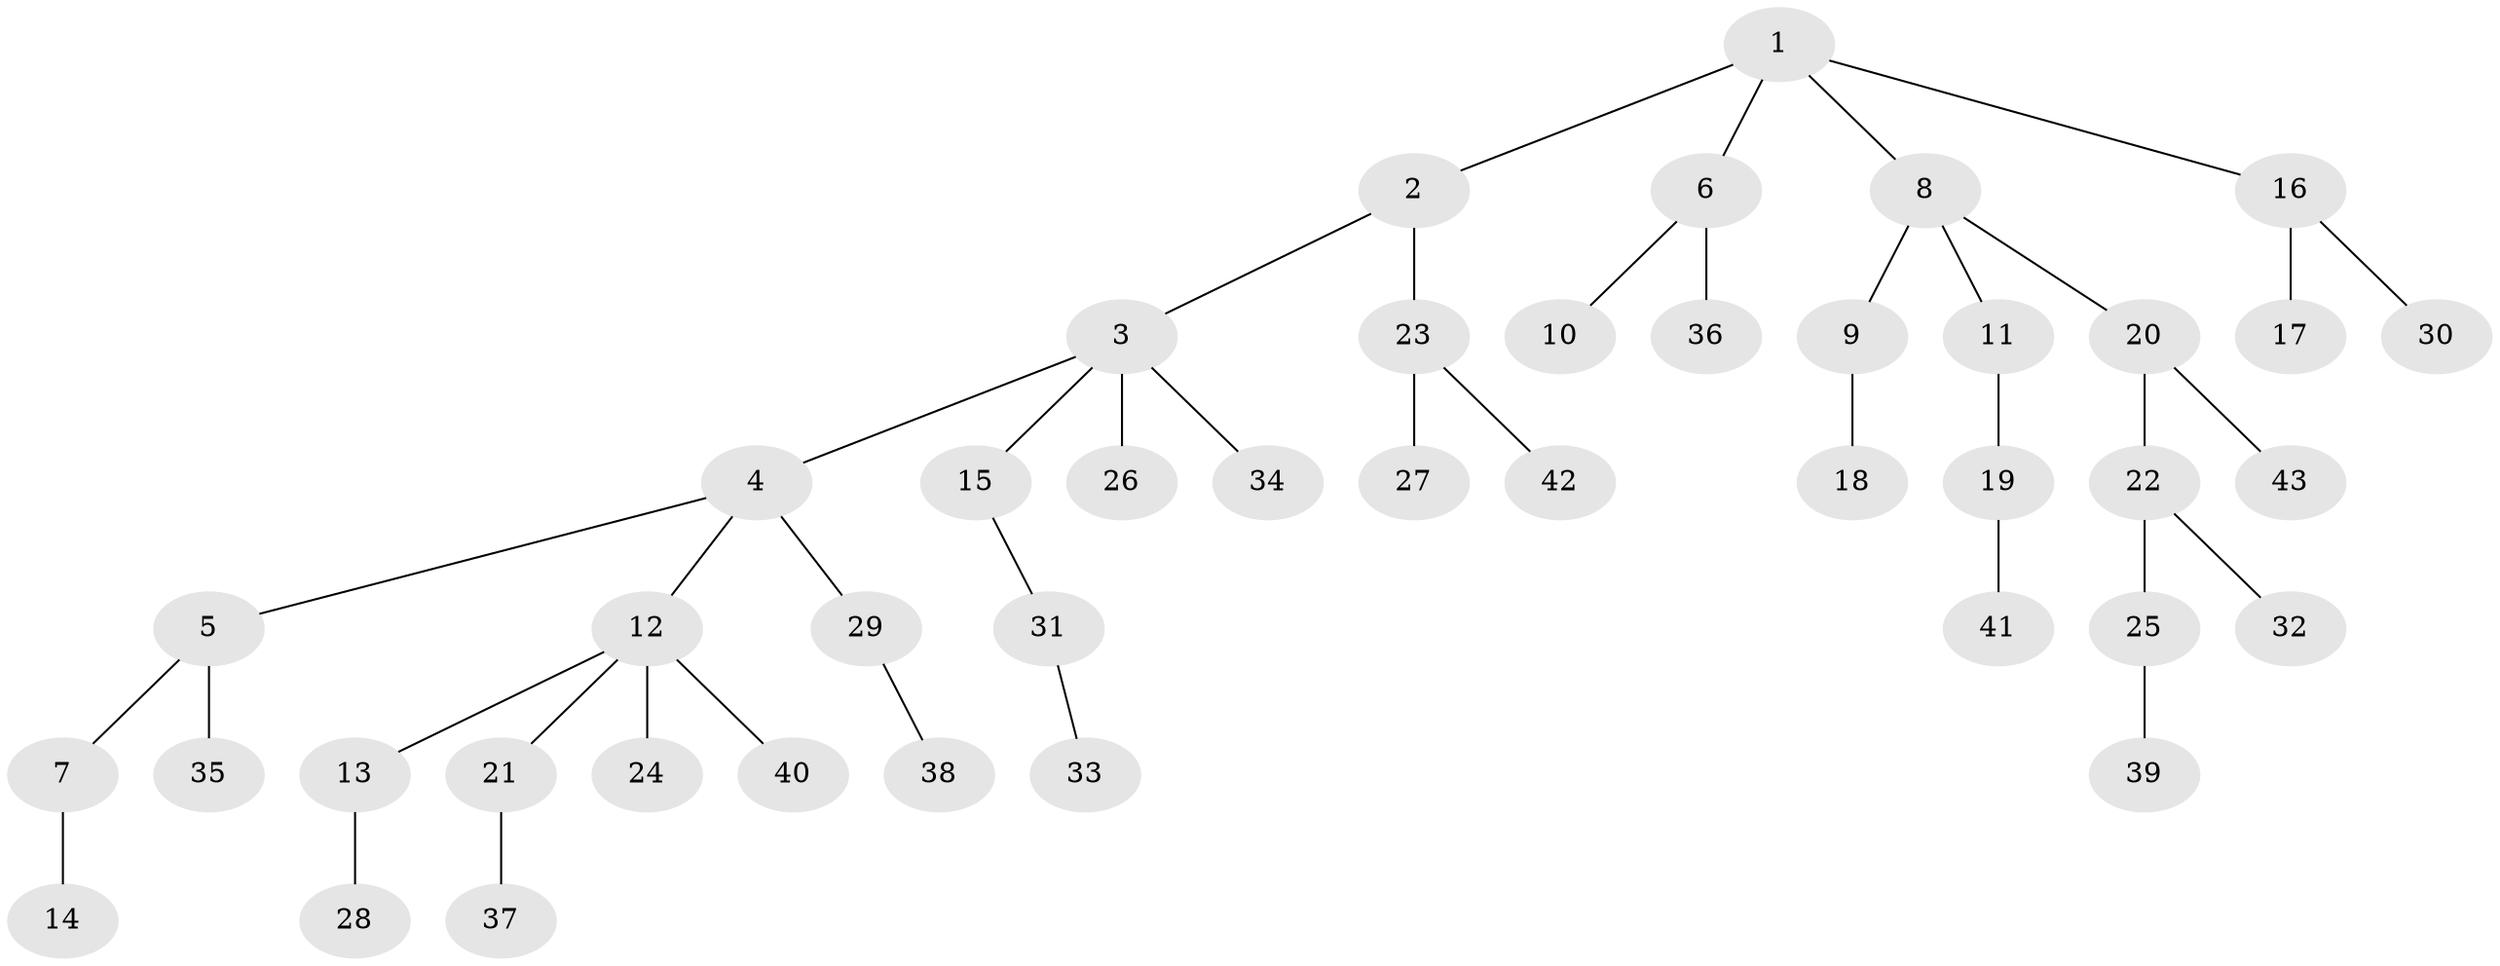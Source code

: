 // original degree distribution, {4: 0.07042253521126761, 3: 0.14084507042253522, 5: 0.04225352112676056, 1: 0.49295774647887325, 2: 0.23943661971830985, 6: 0.014084507042253521}
// Generated by graph-tools (version 1.1) at 2025/51/03/04/25 22:51:44]
// undirected, 43 vertices, 42 edges
graph export_dot {
  node [color=gray90,style=filled];
  1;
  2;
  3;
  4;
  5;
  6;
  7;
  8;
  9;
  10;
  11;
  12;
  13;
  14;
  15;
  16;
  17;
  18;
  19;
  20;
  21;
  22;
  23;
  24;
  25;
  26;
  27;
  28;
  29;
  30;
  31;
  32;
  33;
  34;
  35;
  36;
  37;
  38;
  39;
  40;
  41;
  42;
  43;
  1 -- 2 [weight=1.0];
  1 -- 6 [weight=1.0];
  1 -- 8 [weight=1.0];
  1 -- 16 [weight=1.0];
  2 -- 3 [weight=1.0];
  2 -- 23 [weight=1.0];
  3 -- 4 [weight=1.0];
  3 -- 15 [weight=1.0];
  3 -- 26 [weight=1.0];
  3 -- 34 [weight=1.0];
  4 -- 5 [weight=1.0];
  4 -- 12 [weight=1.0];
  4 -- 29 [weight=1.0];
  5 -- 7 [weight=1.0];
  5 -- 35 [weight=1.0];
  6 -- 10 [weight=1.0];
  6 -- 36 [weight=1.0];
  7 -- 14 [weight=1.0];
  8 -- 9 [weight=1.0];
  8 -- 11 [weight=1.0];
  8 -- 20 [weight=1.0];
  9 -- 18 [weight=1.0];
  11 -- 19 [weight=1.0];
  12 -- 13 [weight=1.0];
  12 -- 21 [weight=1.0];
  12 -- 24 [weight=1.0];
  12 -- 40 [weight=1.0];
  13 -- 28 [weight=1.0];
  15 -- 31 [weight=1.0];
  16 -- 17 [weight=2.0];
  16 -- 30 [weight=1.0];
  19 -- 41 [weight=1.0];
  20 -- 22 [weight=1.0];
  20 -- 43 [weight=1.0];
  21 -- 37 [weight=1.0];
  22 -- 25 [weight=1.0];
  22 -- 32 [weight=1.0];
  23 -- 27 [weight=1.0];
  23 -- 42 [weight=1.0];
  25 -- 39 [weight=1.0];
  29 -- 38 [weight=1.0];
  31 -- 33 [weight=1.0];
}
